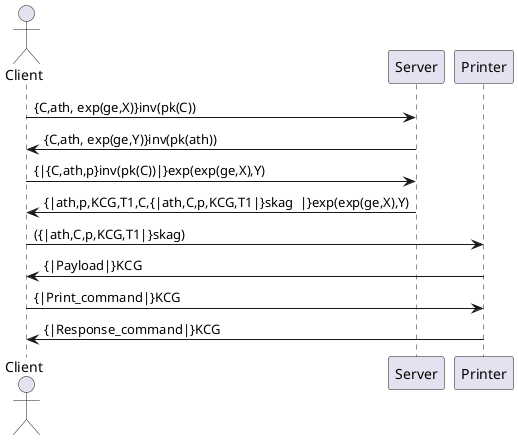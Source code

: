 @startuml Kerberos 
actor Client as C
participant Server as S
participant Printer as P

C->S: {C,ath, exp(ge,X)}inv(pk(C)) 
S->C: {C,ath, exp(ge,Y)}inv(pk(ath))

C->S: {|{C,ath,p}inv(pk(C))|}exp(exp(ge,X),Y)
S->C: {|ath,p,KCG,T1,C,{|ath,C,p,KCG,T1|}skag  |}exp(exp(ge,X),Y)

C -> P: ({|ath,C,p,KCG,T1|}skag)

P -> C:  {|Payload|}KCG

C -> P: {|Print_command|}KCG

P -> C: {|Response_command|}KCG

@enduml
@startuml Ticket
card "              Ticket \n (Client ID, Timestamp)"
@enduml
